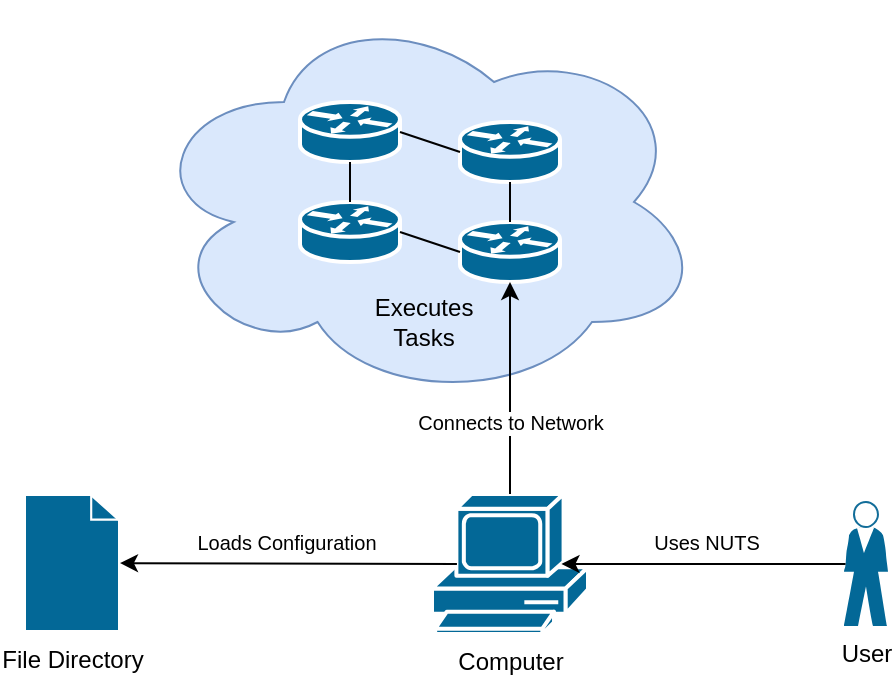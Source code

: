 <mxfile version="12.9.10" type="device"><diagram id="c4-t3oC-8ssB40q7Y22r" name="Page-1"><mxGraphModel dx="813" dy="457" grid="1" gridSize="10" guides="1" tooltips="1" connect="1" arrows="1" fold="1" page="1" pageScale="1" pageWidth="827" pageHeight="1169" math="0" shadow="0"><root><mxCell id="0"/><mxCell id="1" parent="0"/><mxCell id="9eSf2lcOrllqzeFtVQIC-16" value="" style="ellipse;shape=cloud;whiteSpace=wrap;html=1;fillColor=#dae8fc;strokeColor=#6c8ebf;" parent="1" vertex="1"><mxGeometry x="190" y="90" width="280" height="200" as="geometry"/></mxCell><mxCell id="9eSf2lcOrllqzeFtVQIC-2" value="User" style="shape=mxgraph.cisco.people.standing_man;html=1;pointerEvents=1;dashed=0;fillColor=#036897;strokeColor=#ffffff;strokeWidth=2;verticalLabelPosition=bottom;verticalAlign=top;align=center;outlineConnect=0;" parent="1" vertex="1"><mxGeometry x="540" y="340" width="22" height="62" as="geometry"/></mxCell><mxCell id="9eSf2lcOrllqzeFtVQIC-4" value="Computer" style="shape=mxgraph.cisco.computers_and_peripherals.pc;html=1;pointerEvents=1;dashed=0;fillColor=#036897;strokeColor=#ffffff;strokeWidth=2;verticalLabelPosition=bottom;verticalAlign=top;align=center;outlineConnect=0;" parent="1" vertex="1"><mxGeometry x="334" y="336" width="78" height="70" as="geometry"/></mxCell><mxCell id="9eSf2lcOrllqzeFtVQIC-7" value="" style="shape=mxgraph.cisco.routers.router;html=1;pointerEvents=1;dashed=0;fillColor=#036897;strokeColor=#ffffff;strokeWidth=2;verticalLabelPosition=bottom;verticalAlign=top;align=center;outlineConnect=0;" parent="1" vertex="1"><mxGeometry x="268" y="190" width="50" height="30" as="geometry"/></mxCell><mxCell id="9eSf2lcOrllqzeFtVQIC-11" value="" style="shape=mxgraph.cisco.routers.router;html=1;pointerEvents=1;dashed=0;fillColor=#036897;strokeColor=#ffffff;strokeWidth=2;verticalLabelPosition=bottom;verticalAlign=top;align=center;outlineConnect=0;" parent="1" vertex="1"><mxGeometry x="348" y="200" width="50" height="30" as="geometry"/></mxCell><mxCell id="9eSf2lcOrllqzeFtVQIC-12" value="" style="shape=mxgraph.cisco.routers.router;html=1;pointerEvents=1;dashed=0;fillColor=#036897;strokeColor=#ffffff;strokeWidth=2;verticalLabelPosition=bottom;verticalAlign=top;align=center;outlineConnect=0;" parent="1" vertex="1"><mxGeometry x="348" y="150" width="50" height="30" as="geometry"/></mxCell><mxCell id="9eSf2lcOrllqzeFtVQIC-13" value="" style="shape=mxgraph.cisco.routers.router;html=1;pointerEvents=1;dashed=0;fillColor=#036897;strokeColor=#ffffff;strokeWidth=2;verticalLabelPosition=bottom;verticalAlign=top;align=center;outlineConnect=0;" parent="1" vertex="1"><mxGeometry x="268" y="140" width="50" height="30" as="geometry"/></mxCell><mxCell id="9eSf2lcOrllqzeFtVQIC-17" value="" style="endArrow=none;html=1;entryX=0.5;entryY=0;entryDx=0;entryDy=0;entryPerimeter=0;exitX=0.5;exitY=1;exitDx=0;exitDy=0;exitPerimeter=0;" parent="1" source="9eSf2lcOrllqzeFtVQIC-12" target="9eSf2lcOrllqzeFtVQIC-11" edge="1"><mxGeometry width="50" height="50" relative="1" as="geometry"><mxPoint x="390" y="310" as="sourcePoint"/><mxPoint x="440" y="260" as="targetPoint"/></mxGeometry></mxCell><mxCell id="9eSf2lcOrllqzeFtVQIC-18" value="" style="endArrow=none;html=1;entryX=0;entryY=0.5;entryDx=0;entryDy=0;entryPerimeter=0;exitX=1;exitY=0.5;exitDx=0;exitDy=0;exitPerimeter=0;" parent="1" source="9eSf2lcOrllqzeFtVQIC-13" target="9eSf2lcOrllqzeFtVQIC-12" edge="1"><mxGeometry width="50" height="50" relative="1" as="geometry"><mxPoint x="383" y="190" as="sourcePoint"/><mxPoint x="383" y="210" as="targetPoint"/></mxGeometry></mxCell><mxCell id="9eSf2lcOrllqzeFtVQIC-19" value="" style="endArrow=none;html=1;entryX=0.5;entryY=0;entryDx=0;entryDy=0;entryPerimeter=0;exitX=0.5;exitY=1;exitDx=0;exitDy=0;exitPerimeter=0;" parent="1" source="9eSf2lcOrllqzeFtVQIC-13" target="9eSf2lcOrllqzeFtVQIC-7" edge="1"><mxGeometry width="50" height="50" relative="1" as="geometry"><mxPoint x="328" y="165" as="sourcePoint"/><mxPoint x="358" y="175" as="targetPoint"/></mxGeometry></mxCell><mxCell id="9eSf2lcOrllqzeFtVQIC-20" value="" style="endArrow=none;html=1;entryX=1;entryY=0.5;entryDx=0;entryDy=0;entryPerimeter=0;exitX=0;exitY=0.5;exitDx=0;exitDy=0;exitPerimeter=0;" parent="1" source="9eSf2lcOrllqzeFtVQIC-11" target="9eSf2lcOrllqzeFtVQIC-7" edge="1"><mxGeometry width="50" height="50" relative="1" as="geometry"><mxPoint x="303" y="180" as="sourcePoint"/><mxPoint x="303" y="200" as="targetPoint"/></mxGeometry></mxCell><mxCell id="9eSf2lcOrllqzeFtVQIC-21" value="" style="endArrow=none;html=1;entryX=0.035;entryY=0.5;entryDx=0;entryDy=0;entryPerimeter=0;exitX=0.83;exitY=0.5;exitDx=0;exitDy=0;exitPerimeter=0;startArrow=classic;startFill=1;" parent="1" source="9eSf2lcOrllqzeFtVQIC-4" target="9eSf2lcOrllqzeFtVQIC-2" edge="1"><mxGeometry width="50" height="50" relative="1" as="geometry"><mxPoint x="390" y="310" as="sourcePoint"/><mxPoint x="440" y="260" as="targetPoint"/></mxGeometry></mxCell><mxCell id="9eSf2lcOrllqzeFtVQIC-24" value="&lt;font style=&quot;font-size: 10px;&quot;&gt;Uses NUTS&lt;/font&gt;" style="text;html=1;align=center;verticalAlign=middle;resizable=0;points=[];labelBackgroundColor=#ffffff;fontSize=10;" parent="9eSf2lcOrllqzeFtVQIC-21" vertex="1" connectable="0"><mxGeometry x="-0.135" y="2" relative="1" as="geometry"><mxPoint x="10.12" y="-9" as="offset"/></mxGeometry></mxCell><mxCell id="9eSf2lcOrllqzeFtVQIC-22" value="" style="endArrow=classic;html=1;entryX=0.5;entryY=1;entryDx=0;entryDy=0;entryPerimeter=0;exitX=0.5;exitY=0;exitDx=0;exitDy=0;exitPerimeter=0;startArrow=none;startFill=0;endFill=1;" parent="1" source="9eSf2lcOrllqzeFtVQIC-4" target="9eSf2lcOrllqzeFtVQIC-11" edge="1"><mxGeometry width="50" height="50" relative="1" as="geometry"><mxPoint x="390" y="310" as="sourcePoint"/><mxPoint x="440" y="260" as="targetPoint"/></mxGeometry></mxCell><mxCell id="9eSf2lcOrllqzeFtVQIC-27" value="Connects to Network" style="text;html=1;align=center;verticalAlign=middle;resizable=0;points=[];labelBackgroundColor=#ffffff;fontSize=10;" parent="9eSf2lcOrllqzeFtVQIC-22" vertex="1" connectable="0"><mxGeometry x="-0.248" y="3" relative="1" as="geometry"><mxPoint x="3" y="4" as="offset"/></mxGeometry></mxCell><mxCell id="9eSf2lcOrllqzeFtVQIC-23" value="Executes Tasks" style="text;html=1;strokeColor=none;fillColor=none;align=center;verticalAlign=middle;whiteSpace=wrap;rounded=0;" parent="1" vertex="1"><mxGeometry x="310" y="240" width="40" height="20" as="geometry"/></mxCell><mxCell id="HtQRDo97Yc6wt3ZzyJoK-4" value="File Directory" style="shape=mxgraph.cisco.misc.page_icon;html=1;pointerEvents=1;dashed=0;fillColor=#036897;strokeColor=#ffffff;strokeWidth=2;verticalLabelPosition=bottom;verticalAlign=top;align=center;outlineConnect=0;" vertex="1" parent="1"><mxGeometry x="130" y="336" width="48" height="69" as="geometry"/></mxCell><mxCell id="HtQRDo97Yc6wt3ZzyJoK-6" value="" style="endArrow=none;html=1;startArrow=classic;startFill=1;entryX=0.16;entryY=0.5;entryDx=0;entryDy=0;entryPerimeter=0;" edge="1" parent="1" source="HtQRDo97Yc6wt3ZzyJoK-4" target="9eSf2lcOrllqzeFtVQIC-4"><mxGeometry width="50" height="50" relative="1" as="geometry"><mxPoint x="191.97" y="360" as="sourcePoint"/><mxPoint x="334" y="360" as="targetPoint"/></mxGeometry></mxCell><mxCell id="HtQRDo97Yc6wt3ZzyJoK-7" value="Loads Configuration" style="text;html=1;align=center;verticalAlign=middle;resizable=0;points=[];labelBackgroundColor=#ffffff;fontSize=10;" vertex="1" connectable="0" parent="HtQRDo97Yc6wt3ZzyJoK-6"><mxGeometry x="-0.135" y="2" relative="1" as="geometry"><mxPoint x="10.12" y="-9" as="offset"/></mxGeometry></mxCell></root></mxGraphModel></diagram></mxfile>
